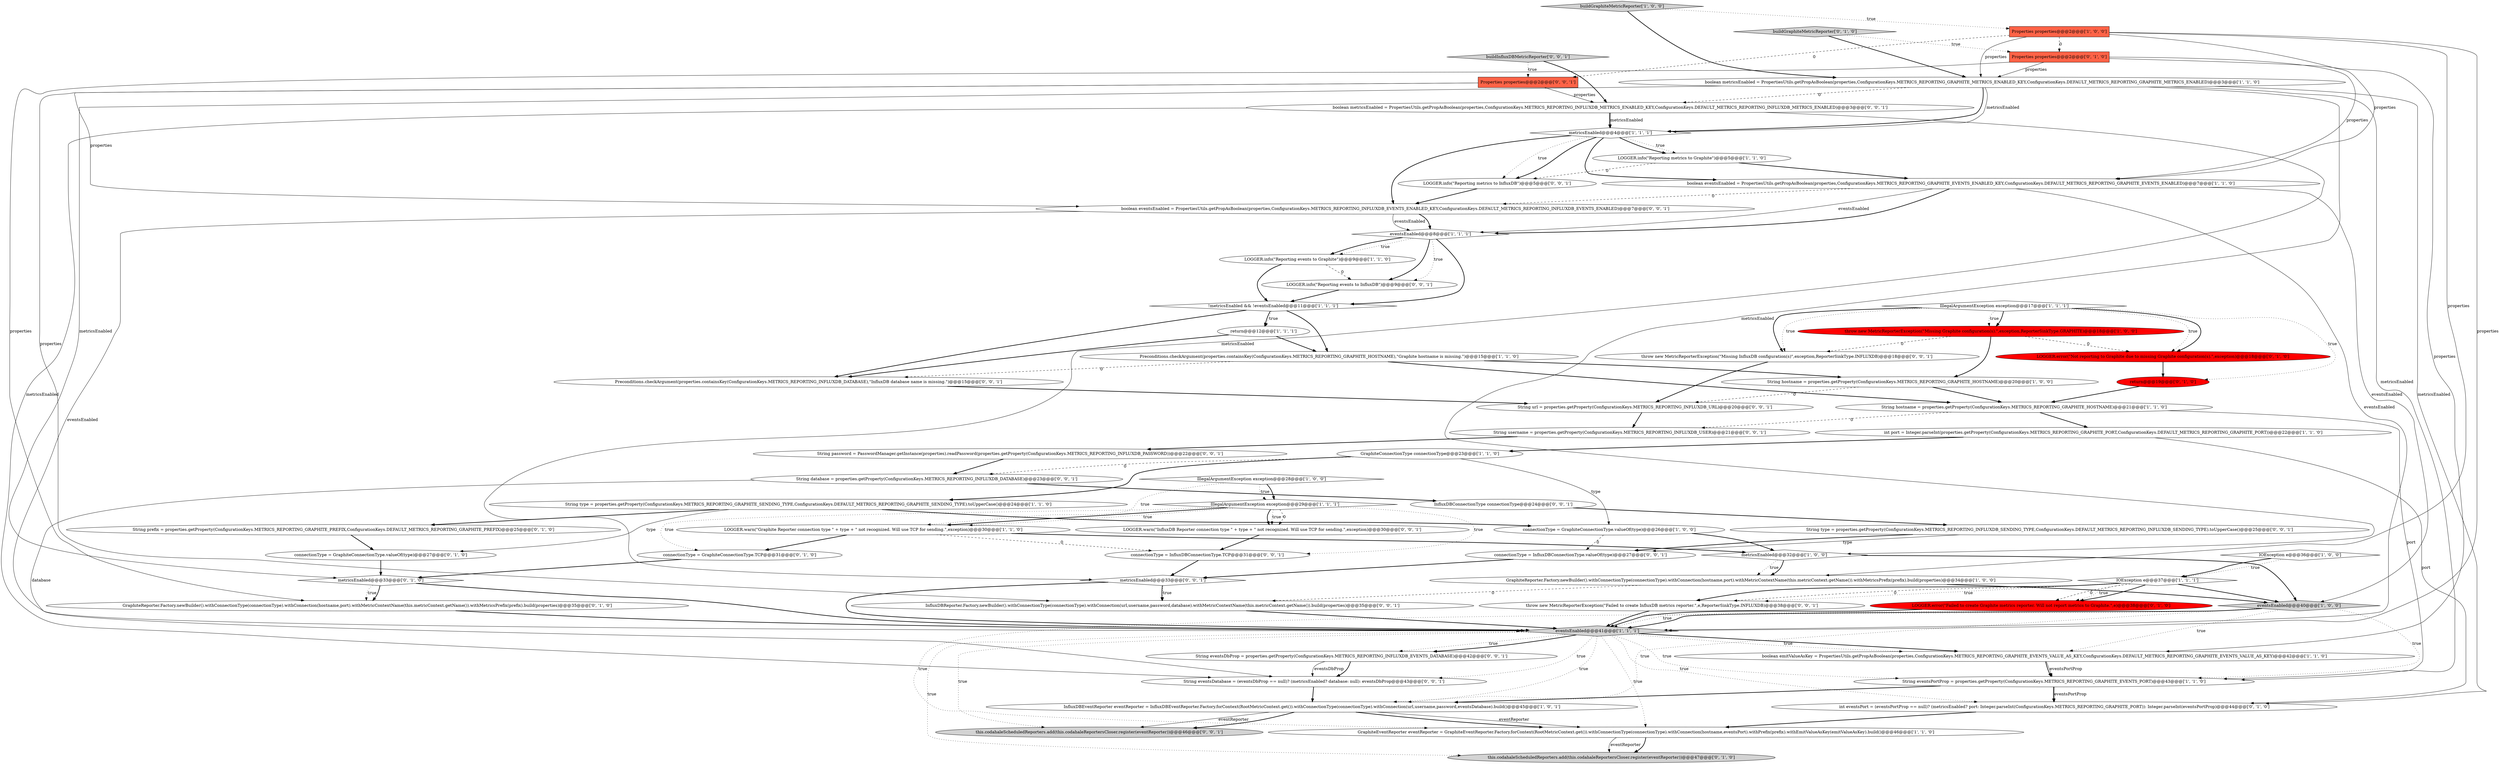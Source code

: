 digraph {
7 [style = filled, label = "boolean eventsEnabled = PropertiesUtils.getPropAsBoolean(properties,ConfigurationKeys.METRICS_REPORTING_GRAPHITE_EVENTS_ENABLED_KEY,ConfigurationKeys.DEFAULT_METRICS_REPORTING_GRAPHITE_EVENTS_ENABLED)@@@7@@@['1', '1', '0']", fillcolor = white, shape = ellipse image = "AAA0AAABBB1BBB"];
31 [style = filled, label = "Preconditions.checkArgument(properties.containsKey(ConfigurationKeys.METRICS_REPORTING_GRAPHITE_HOSTNAME),\"Graphite hostname is missing.\")@@@15@@@['1', '1', '0']", fillcolor = white, shape = ellipse image = "AAA0AAABBB1BBB"];
55 [style = filled, label = "LOGGER.info(\"Reporting metrics to InfluxDB\")@@@5@@@['0', '0', '1']", fillcolor = white, shape = ellipse image = "AAA0AAABBB3BBB"];
26 [style = filled, label = "GraphiteConnectionType connectionType@@@23@@@['1', '1', '0']", fillcolor = white, shape = ellipse image = "AAA0AAABBB1BBB"];
20 [style = filled, label = "IllegalArgumentException exception@@@17@@@['1', '1', '1']", fillcolor = white, shape = diamond image = "AAA0AAABBB1BBB"];
60 [style = filled, label = "String eventsDatabase = (eventsDbProp == null)? (metricsEnabled? database: null): eventsDbProp@@@43@@@['0', '0', '1']", fillcolor = white, shape = ellipse image = "AAA0AAABBB3BBB"];
21 [style = filled, label = "boolean emitValueAsKey = PropertiesUtils.getPropAsBoolean(properties,ConfigurationKeys.METRICS_REPORTING_GRAPHITE_EVENTS_VALUE_AS_KEY,ConfigurationKeys.DEFAULT_METRICS_REPORTING_GRAPHITE_EVENTS_VALUE_AS_KEY)@@@42@@@['1', '1', '0']", fillcolor = white, shape = ellipse image = "AAA0AAABBB1BBB"];
29 [style = filled, label = "LOGGER.warn(\"Graphite Reporter connection type \" + type + \" not recognized. Will use TCP for sending.\",exception)@@@30@@@['1', '1', '0']", fillcolor = white, shape = ellipse image = "AAA0AAABBB1BBB"];
46 [style = filled, label = "LOGGER.warn(\"InfluxDB Reporter connection type \" + type + \" not recognized. Will use TCP for sending.\",exception)@@@30@@@['0', '0', '1']", fillcolor = white, shape = ellipse image = "AAA0AAABBB3BBB"];
2 [style = filled, label = "InfluxDBEventReporter eventReporter = InfluxDBEventReporter.Factory.forContext(RootMetricContext.get()).withConnectionType(connectionType).withConnection(url,username,password,eventsDatabase).build()@@@45@@@['1', '0', '1']", fillcolor = white, shape = ellipse image = "AAA0AAABBB1BBB"];
57 [style = filled, label = "Preconditions.checkArgument(properties.containsKey(ConfigurationKeys.METRICS_REPORTING_INFLUXDB_DATABASE),\"InfluxDB database name is missing.\")@@@15@@@['0', '0', '1']", fillcolor = white, shape = ellipse image = "AAA0AAABBB3BBB"];
45 [style = filled, label = "metricsEnabled@@@33@@@['0', '0', '1']", fillcolor = white, shape = diamond image = "AAA0AAABBB3BBB"];
48 [style = filled, label = "connectionType = InfluxDBConnectionType.TCP@@@31@@@['0', '0', '1']", fillcolor = white, shape = ellipse image = "AAA0AAABBB3BBB"];
36 [style = filled, label = "String prefix = properties.getProperty(ConfigurationKeys.METRICS_REPORTING_GRAPHITE_PREFIX,ConfigurationKeys.DEFAULT_METRICS_REPORTING_GRAPHITE_PREFIX)@@@25@@@['0', '1', '0']", fillcolor = white, shape = ellipse image = "AAA0AAABBB2BBB"];
42 [style = filled, label = "buildGraphiteMetricReporter['0', '1', '0']", fillcolor = lightgray, shape = diamond image = "AAA0AAABBB2BBB"];
35 [style = filled, label = "return@@@19@@@['0', '1', '0']", fillcolor = red, shape = ellipse image = "AAA1AAABBB2BBB"];
47 [style = filled, label = "throw new MetricReporterException(\"Failed to create InfluxDB metrics reporter.\",e,ReporterSinkType.INFLUXDB)@@@38@@@['0', '0', '1']", fillcolor = white, shape = ellipse image = "AAA0AAABBB3BBB"];
50 [style = filled, label = "boolean eventsEnabled = PropertiesUtils.getPropAsBoolean(properties,ConfigurationKeys.METRICS_REPORTING_INFLUXDB_EVENTS_ENABLED_KEY,ConfigurationKeys.DEFAULT_METRICS_REPORTING_INFLUXDB_EVENTS_ENABLED)@@@7@@@['0', '0', '1']", fillcolor = white, shape = ellipse image = "AAA0AAABBB3BBB"];
51 [style = filled, label = "InfluxDBConnectionType connectionType@@@24@@@['0', '0', '1']", fillcolor = white, shape = ellipse image = "AAA0AAABBB3BBB"];
54 [style = filled, label = "InfluxDBReporter.Factory.newBuilder().withConnectionType(connectionType).withConnection(url,username,password,database).withMetricContextName(this.metricContext.getName()).build(properties)@@@35@@@['0', '0', '1']", fillcolor = white, shape = ellipse image = "AAA0AAABBB3BBB"];
61 [style = filled, label = "String eventsDbProp = properties.getProperty(ConfigurationKeys.METRICS_REPORTING_INFLUXDB_EVENTS_DATABASE)@@@42@@@['0', '0', '1']", fillcolor = white, shape = ellipse image = "AAA0AAABBB3BBB"];
63 [style = filled, label = "boolean metricsEnabled = PropertiesUtils.getPropAsBoolean(properties,ConfigurationKeys.METRICS_REPORTING_INFLUXDB_METRICS_ENABLED_KEY,ConfigurationKeys.DEFAULT_METRICS_REPORTING_INFLUXDB_METRICS_ENABLED)@@@3@@@['0', '0', '1']", fillcolor = white, shape = ellipse image = "AAA0AAABBB3BBB"];
15 [style = filled, label = "metricsEnabled@@@32@@@['1', '0', '0']", fillcolor = white, shape = diamond image = "AAA0AAABBB1BBB"];
40 [style = filled, label = "LOGGER.error(\"Not reporting to Graphite due to missing Graphite configuration(s).\",exception)@@@18@@@['0', '1', '0']", fillcolor = red, shape = ellipse image = "AAA1AAABBB2BBB"];
1 [style = filled, label = "eventsEnabled@@@40@@@['1', '0', '0']", fillcolor = lightgray, shape = diamond image = "AAA0AAABBB1BBB"];
30 [style = filled, label = "GraphiteReporter.Factory.newBuilder().withConnectionType(connectionType).withConnection(hostname,port).withMetricContextName(this.metricContext.getName()).withMetricsPrefix(prefix).build(properties)@@@34@@@['1', '0', '0']", fillcolor = white, shape = ellipse image = "AAA0AAABBB1BBB"];
38 [style = filled, label = "metricsEnabled@@@33@@@['0', '1', '0']", fillcolor = white, shape = diamond image = "AAA0AAABBB2BBB"];
9 [style = filled, label = "IllegalArgumentException exception@@@29@@@['1', '1', '1']", fillcolor = white, shape = diamond image = "AAA0AAABBB1BBB"];
27 [style = filled, label = "!metricsEnabled && !eventsEnabled@@@11@@@['1', '1', '1']", fillcolor = white, shape = diamond image = "AAA0AAABBB1BBB"];
43 [style = filled, label = "this.codahaleScheduledReporters.add(this.codahaleReportersCloser.register(eventReporter))@@@47@@@['0', '1', '0']", fillcolor = lightgray, shape = ellipse image = "AAA0AAABBB2BBB"];
34 [style = filled, label = "Properties properties@@@2@@@['0', '1', '0']", fillcolor = tomato, shape = box image = "AAA1AAABBB2BBB"];
23 [style = filled, label = "String hostname = properties.getProperty(ConfigurationKeys.METRICS_REPORTING_GRAPHITE_HOSTNAME)@@@20@@@['1', '0', '0']", fillcolor = white, shape = ellipse image = "AAA0AAABBB1BBB"];
22 [style = filled, label = "GraphiteEventReporter eventReporter = GraphiteEventReporter.Factory.forContext(RootMetricContext.get()).withConnectionType(connectionType).withConnection(hostname,eventsPort).withPrefix(prefix).withEmitValueAsKey(emitValueAsKey).build()@@@46@@@['1', '1', '0']", fillcolor = white, shape = ellipse image = "AAA0AAABBB1BBB"];
49 [style = filled, label = "connectionType = InfluxDBConnectionType.valueOf(type)@@@27@@@['0', '0', '1']", fillcolor = white, shape = ellipse image = "AAA0AAABBB3BBB"];
13 [style = filled, label = "LOGGER.info(\"Reporting events to Graphite\")@@@9@@@['1', '1', '0']", fillcolor = white, shape = ellipse image = "AAA0AAABBB1BBB"];
62 [style = filled, label = "String url = properties.getProperty(ConfigurationKeys.METRICS_REPORTING_INFLUXDB_URL)@@@20@@@['0', '0', '1']", fillcolor = white, shape = ellipse image = "AAA0AAABBB3BBB"];
12 [style = filled, label = "eventsEnabled@@@8@@@['1', '1', '1']", fillcolor = white, shape = diamond image = "AAA0AAABBB1BBB"];
16 [style = filled, label = "int port = Integer.parseInt(properties.getProperty(ConfigurationKeys.METRICS_REPORTING_GRAPHITE_PORT,ConfigurationKeys.DEFAULT_METRICS_REPORTING_GRAPHITE_PORT))@@@22@@@['1', '1', '0']", fillcolor = white, shape = ellipse image = "AAA0AAABBB1BBB"];
19 [style = filled, label = "IllegalArgumentException exception@@@28@@@['1', '0', '0']", fillcolor = white, shape = diamond image = "AAA0AAABBB1BBB"];
5 [style = filled, label = "boolean metricsEnabled = PropertiesUtils.getPropAsBoolean(properties,ConfigurationKeys.METRICS_REPORTING_GRAPHITE_METRICS_ENABLED_KEY,ConfigurationKeys.DEFAULT_METRICS_REPORTING_GRAPHITE_METRICS_ENABLED)@@@3@@@['1', '1', '0']", fillcolor = white, shape = ellipse image = "AAA0AAABBB1BBB"];
18 [style = filled, label = "IOException e@@@37@@@['1', '1', '1']", fillcolor = white, shape = diamond image = "AAA0AAABBB1BBB"];
10 [style = filled, label = "eventsEnabled@@@41@@@['1', '1', '1']", fillcolor = lightgray, shape = diamond image = "AAA0AAABBB1BBB"];
28 [style = filled, label = "return@@@12@@@['1', '1', '1']", fillcolor = white, shape = ellipse image = "AAA0AAABBB1BBB"];
17 [style = filled, label = "String type = properties.getProperty(ConfigurationKeys.METRICS_REPORTING_GRAPHITE_SENDING_TYPE,ConfigurationKeys.DEFAULT_METRICS_REPORTING_GRAPHITE_SENDING_TYPE).toUpperCase()@@@24@@@['1', '1', '0']", fillcolor = white, shape = ellipse image = "AAA0AAABBB1BBB"];
64 [style = filled, label = "String type = properties.getProperty(ConfigurationKeys.METRICS_REPORTING_INFLUXDB_SENDING_TYPE,ConfigurationKeys.DEFAULT_METRICS_REPORTING_INFLUXDB_SENDING_TYPE).toUpperCase()@@@25@@@['0', '0', '1']", fillcolor = white, shape = ellipse image = "AAA0AAABBB3BBB"];
3 [style = filled, label = "buildGraphiteMetricReporter['1', '0', '0']", fillcolor = lightgray, shape = diamond image = "AAA0AAABBB1BBB"];
52 [style = filled, label = "String database = properties.getProperty(ConfigurationKeys.METRICS_REPORTING_INFLUXDB_DATABASE)@@@23@@@['0', '0', '1']", fillcolor = white, shape = ellipse image = "AAA0AAABBB3BBB"];
39 [style = filled, label = "connectionType = GraphiteConnectionType.TCP@@@31@@@['0', '1', '0']", fillcolor = white, shape = ellipse image = "AAA0AAABBB2BBB"];
66 [style = filled, label = "buildInfluxDBMetricReporter['0', '0', '1']", fillcolor = lightgray, shape = diamond image = "AAA0AAABBB3BBB"];
6 [style = filled, label = "LOGGER.info(\"Reporting metrics to Graphite\")@@@5@@@['1', '1', '0']", fillcolor = white, shape = ellipse image = "AAA0AAABBB1BBB"];
44 [style = filled, label = "String password = PasswordManager.getInstance(properties).readPassword(properties.getProperty(ConfigurationKeys.METRICS_REPORTING_INFLUXDB_PASSWORD))@@@22@@@['0', '0', '1']", fillcolor = white, shape = ellipse image = "AAA0AAABBB3BBB"];
24 [style = filled, label = "String eventsPortProp = properties.getProperty(ConfigurationKeys.METRICS_REPORTING_GRAPHITE_EVENTS_PORT)@@@43@@@['1', '1', '0']", fillcolor = white, shape = ellipse image = "AAA0AAABBB1BBB"];
53 [style = filled, label = "Properties properties@@@2@@@['0', '0', '1']", fillcolor = tomato, shape = box image = "AAA0AAABBB3BBB"];
4 [style = filled, label = "String hostname = properties.getProperty(ConfigurationKeys.METRICS_REPORTING_GRAPHITE_HOSTNAME)@@@21@@@['1', '1', '0']", fillcolor = white, shape = ellipse image = "AAA0AAABBB1BBB"];
41 [style = filled, label = "GraphiteReporter.Factory.newBuilder().withConnectionType(connectionType).withConnection(hostname,port).withMetricContextName(this.metricContext.getName()).withMetricsPrefix(prefix).build(properties)@@@35@@@['0', '1', '0']", fillcolor = white, shape = ellipse image = "AAA0AAABBB2BBB"];
56 [style = filled, label = "this.codahaleScheduledReporters.add(this.codahaleReportersCloser.register(eventReporter))@@@46@@@['0', '0', '1']", fillcolor = lightgray, shape = ellipse image = "AAA0AAABBB3BBB"];
58 [style = filled, label = "throw new MetricReporterException(\"Missing InfluxDB configuration(s)\",exception,ReporterSinkType.INFLUXDB)@@@18@@@['0', '0', '1']", fillcolor = white, shape = ellipse image = "AAA0AAABBB3BBB"];
25 [style = filled, label = "throw new MetricReporterException(\"Missing Graphite configuration(s).\",exception,ReporterSinkType.GRAPHITE)@@@18@@@['1', '0', '0']", fillcolor = red, shape = ellipse image = "AAA1AAABBB1BBB"];
59 [style = filled, label = "LOGGER.info(\"Reporting events to InfluxDB\")@@@9@@@['0', '0', '1']", fillcolor = white, shape = ellipse image = "AAA0AAABBB3BBB"];
11 [style = filled, label = "metricsEnabled@@@4@@@['1', '1', '1']", fillcolor = white, shape = diamond image = "AAA0AAABBB1BBB"];
65 [style = filled, label = "String username = properties.getProperty(ConfigurationKeys.METRICS_REPORTING_INFLUXDB_USER)@@@21@@@['0', '0', '1']", fillcolor = white, shape = ellipse image = "AAA0AAABBB3BBB"];
8 [style = filled, label = "connectionType = GraphiteConnectionType.valueOf(type)@@@26@@@['1', '0', '0']", fillcolor = white, shape = ellipse image = "AAA0AAABBB1BBB"];
33 [style = filled, label = "connectionType = GraphiteConnectionType.valueOf(type)@@@27@@@['0', '1', '0']", fillcolor = white, shape = ellipse image = "AAA0AAABBB2BBB"];
0 [style = filled, label = "Properties properties@@@2@@@['1', '0', '0']", fillcolor = tomato, shape = box image = "AAA1AAABBB1BBB"];
14 [style = filled, label = "IOException e@@@36@@@['1', '0', '0']", fillcolor = white, shape = diamond image = "AAA0AAABBB1BBB"];
37 [style = filled, label = "int eventsPort = (eventsPortProp == null)? (metricsEnabled? port: Integer.parseInt(ConfigurationKeys.METRICS_REPORTING_GRAPHITE_PORT)): Integer.parseInt(eventsPortProp)@@@44@@@['0', '1', '0']", fillcolor = white, shape = ellipse image = "AAA0AAABBB2BBB"];
32 [style = filled, label = "LOGGER.error(\"Failed to create Graphite metrics reporter. Will not report metrics to Graphite.\",e)@@@38@@@['0', '1', '0']", fillcolor = red, shape = ellipse image = "AAA1AAABBB2BBB"];
29->15 [style = bold, label=""];
20->58 [style = bold, label=""];
63->11 [style = solid, label="metricsEnabled"];
57->62 [style = bold, label=""];
38->41 [style = dotted, label="true"];
52->60 [style = solid, label="database"];
27->28 [style = bold, label=""];
12->59 [style = dotted, label="true"];
53->50 [style = solid, label="properties"];
1->21 [style = dotted, label="true"];
21->24 [style = bold, label=""];
38->41 [style = bold, label=""];
47->10 [style = bold, label=""];
23->62 [style = dashed, label="0"];
36->33 [style = bold, label=""];
46->48 [style = bold, label=""];
20->40 [style = dotted, label="true"];
10->61 [style = dotted, label="true"];
15->30 [style = dotted, label="true"];
17->36 [style = bold, label=""];
6->55 [style = dashed, label="0"];
3->5 [style = bold, label=""];
58->62 [style = bold, label=""];
17->33 [style = solid, label="type"];
19->9 [style = bold, label=""];
18->47 [style = dotted, label="true"];
34->5 [style = solid, label="properties"];
62->65 [style = bold, label=""];
0->10 [style = solid, label="properties"];
50->12 [style = bold, label=""];
3->0 [style = dotted, label="true"];
18->32 [style = bold, label=""];
39->38 [style = bold, label=""];
0->34 [style = dashed, label="0"];
9->48 [style = dotted, label="true"];
7->1 [style = solid, label="eventsEnabled"];
9->29 [style = bold, label=""];
9->46 [style = dashed, label="0"];
53->63 [style = solid, label="properties"];
14->18 [style = dotted, label="true"];
4->16 [style = bold, label=""];
45->10 [style = bold, label=""];
18->32 [style = dashed, label="0"];
66->63 [style = bold, label=""];
13->59 [style = dashed, label="0"];
20->58 [style = dotted, label="true"];
10->61 [style = bold, label=""];
26->17 [style = bold, label=""];
7->12 [style = solid, label="eventsEnabled"];
29->39 [style = bold, label=""];
31->57 [style = dashed, label="0"];
10->43 [style = dotted, label="true"];
22->43 [style = bold, label=""];
1->22 [style = dotted, label="true"];
4->65 [style = dashed, label="0"];
16->26 [style = bold, label=""];
2->22 [style = solid, label="eventReporter"];
27->31 [style = bold, label=""];
31->4 [style = bold, label=""];
25->40 [style = dashed, label="0"];
10->21 [style = bold, label=""];
5->37 [style = solid, label="metricsEnabled"];
45->54 [style = dotted, label="true"];
20->25 [style = bold, label=""];
32->10 [style = bold, label=""];
5->15 [style = solid, label="metricsEnabled"];
5->38 [style = solid, label="metricsEnabled"];
19->29 [style = dotted, label="true"];
18->1 [style = bold, label=""];
10->24 [style = dotted, label="true"];
7->10 [style = solid, label="eventsEnabled"];
19->9 [style = dotted, label="true"];
0->30 [style = solid, label="properties"];
14->18 [style = bold, label=""];
5->11 [style = bold, label=""];
53->54 [style = solid, label="properties"];
52->51 [style = bold, label=""];
6->7 [style = bold, label=""];
17->8 [style = bold, label=""];
50->10 [style = solid, label="eventsEnabled"];
63->11 [style = bold, label=""];
59->27 [style = bold, label=""];
49->45 [style = bold, label=""];
20->35 [style = dotted, label="true"];
20->25 [style = dotted, label="true"];
40->35 [style = bold, label=""];
8->15 [style = bold, label=""];
1->10 [style = dotted, label="true"];
18->47 [style = bold, label=""];
63->60 [style = solid, label="metricsEnabled"];
60->2 [style = bold, label=""];
0->7 [style = solid, label="properties"];
28->31 [style = bold, label=""];
9->46 [style = bold, label=""];
41->10 [style = bold, label=""];
0->5 [style = solid, label="properties"];
22->43 [style = solid, label="eventReporter"];
10->56 [style = dotted, label="true"];
29->48 [style = dashed, label="0"];
12->13 [style = bold, label=""];
50->12 [style = solid, label="eventsEnabled"];
37->22 [style = bold, label=""];
12->13 [style = dotted, label="true"];
13->27 [style = bold, label=""];
64->49 [style = solid, label="type"];
10->2 [style = dotted, label="true"];
16->37 [style = solid, label="port"];
63->45 [style = solid, label="metricsEnabled"];
51->64 [style = bold, label=""];
11->6 [style = dotted, label="true"];
9->46 [style = dotted, label="true"];
34->21 [style = solid, label="properties"];
65->44 [style = bold, label=""];
11->50 [style = bold, label=""];
54->10 [style = bold, label=""];
66->53 [style = dotted, label="true"];
55->50 [style = bold, label=""];
11->55 [style = bold, label=""];
5->11 [style = solid, label="metricsEnabled"];
28->57 [style = bold, label=""];
10->37 [style = dotted, label="true"];
24->37 [style = solid, label="eventsPortProp"];
12->27 [style = bold, label=""];
42->34 [style = dotted, label="true"];
34->41 [style = solid, label="properties"];
15->1 [style = bold, label=""];
25->58 [style = dashed, label="0"];
9->29 [style = dotted, label="true"];
18->47 [style = dashed, label="0"];
31->23 [style = bold, label=""];
61->60 [style = bold, label=""];
34->7 [style = solid, label="properties"];
30->1 [style = bold, label=""];
24->2 [style = bold, label=""];
7->12 [style = bold, label=""];
38->10 [style = bold, label=""];
25->23 [style = bold, label=""];
11->6 [style = bold, label=""];
1->24 [style = dotted, label="true"];
26->8 [style = solid, label="type"];
11->55 [style = dotted, label="true"];
23->4 [style = bold, label=""];
0->53 [style = dashed, label="0"];
5->24 [style = solid, label="metricsEnabled"];
15->30 [style = bold, label=""];
18->32 [style = dotted, label="true"];
35->4 [style = bold, label=""];
45->54 [style = bold, label=""];
4->24 [style = solid, label="port"];
5->63 [style = dashed, label="0"];
27->28 [style = dotted, label="true"];
20->40 [style = bold, label=""];
48->45 [style = bold, label=""];
30->54 [style = dashed, label="0"];
27->57 [style = bold, label=""];
21->24 [style = solid, label="eventsPortProp"];
2->56 [style = solid, label="eventReporter"];
24->37 [style = bold, label=""];
44->52 [style = bold, label=""];
12->59 [style = bold, label=""];
9->39 [style = dotted, label="true"];
10->22 [style = dotted, label="true"];
10->60 [style = dotted, label="true"];
33->38 [style = bold, label=""];
26->52 [style = dashed, label="0"];
64->49 [style = bold, label=""];
42->5 [style = bold, label=""];
7->50 [style = dashed, label="0"];
2->22 [style = bold, label=""];
2->56 [style = bold, label=""];
1->2 [style = dotted, label="true"];
1->10 [style = bold, label=""];
10->21 [style = dotted, label="true"];
11->7 [style = bold, label=""];
61->60 [style = solid, label="eventsDbProp"];
8->49 [style = dashed, label="0"];
}
